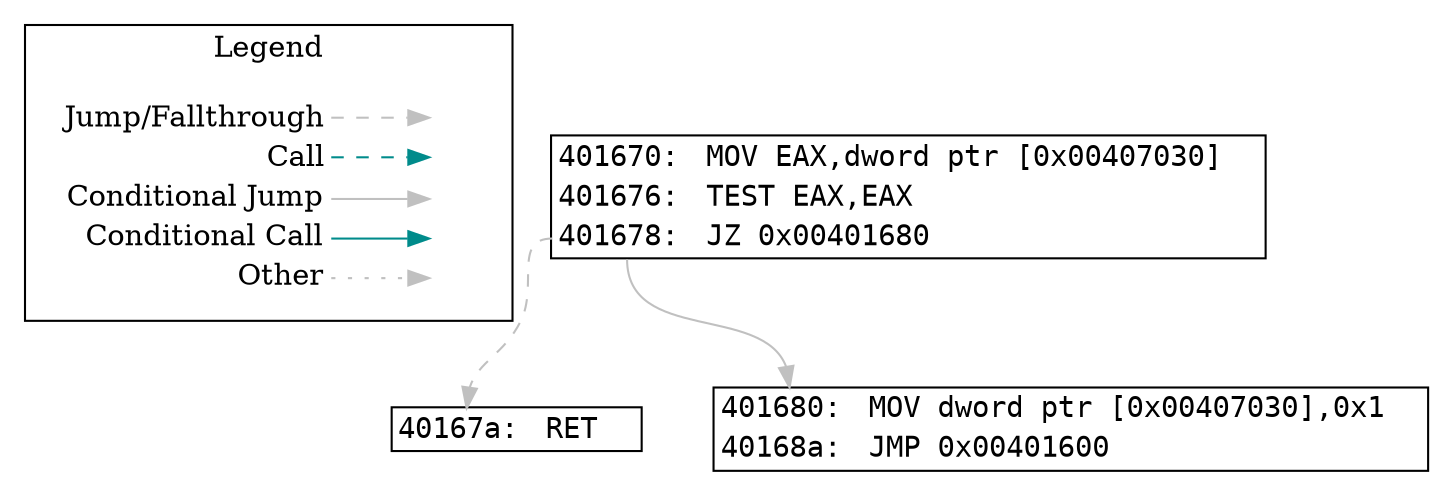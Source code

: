 digraph "func 0x401670" {
  newrank=true;
  // Flow Type Legend
  subgraph cluster_01 { 
    rank=same;
    node [shape=plaintext]
    label = "Legend";
    key [label=<<table border="0" cellpadding="2" cellspacing="0" cellborder="0">
                  <tr><td align="right" port="i1">Jump/Fallthrough</td></tr>
                  <tr><td align="right" port="i2">Call</td></tr>
                  <tr><td align="right" port="i3">Conditional Jump</td></tr>
                  <tr><td align="right" port="i4">Conditional Call</td></tr>
                  <tr><td align="right" port="i5">Other</td></tr>
               </table>>];
    key2 [label=<<table border="0" cellpadding="2" cellspacing="0" cellborder="0">
                   <tr><td port="i1">&nbsp;</td></tr>
                   <tr><td port="i2">&nbsp;</td></tr>
                   <tr><td port="i3">&nbsp;</td></tr>
                   <tr><td port="i4">&nbsp;</td></tr>
                   <tr><td port="i5">&nbsp;</td></tr>
                </table>>];
    key:i1:e -> key2:i1:w [color=gray style=dashed];
    key:i2:e -> key2:i2:w [color=cyan4 style=dashed];
    key:i3:e -> key2:i3:w [color=gray];
    key:i4:e -> key2:i4:w [color=cyan4];
    key:i5:e -> key2:i5:w [color=gray style=dotted];
  }
  bb_401670 [shape=plaintext label=<
    <TABLE BORDER="1" CELLBORDER="0" CELLSPACING="0">
      <TR>
        <TD PORT="insn_401670" ALIGN="RIGHT"><FONT FACE="monospace">401670: </FONT></TD>
        <TD ALIGN="LEFT"><FONT FACE="monospace">MOV EAX,dword ptr [0x00407030]</FONT></TD>
        <TD>&nbsp;&nbsp;&nbsp;</TD> // for spacing
      </TR>
      <TR>
        <TD PORT="insn_401676" ALIGN="RIGHT"><FONT FACE="monospace">401676: </FONT></TD>
        <TD ALIGN="LEFT"><FONT FACE="monospace">TEST EAX,EAX</FONT></TD>
        <TD>&nbsp;&nbsp;&nbsp;</TD> // for spacing
      </TR>
      <TR>
        <TD PORT="insn_401678" ALIGN="RIGHT"><FONT FACE="monospace">401678: </FONT></TD>
        <TD ALIGN="LEFT"><FONT FACE="monospace">JZ 0x00401680</FONT></TD>
        <TD>&nbsp;&nbsp;&nbsp;</TD> // for spacing
      </TR>
    </TABLE>>];
  bb_40167a [shape=plaintext label=<
    <TABLE BORDER="1" CELLBORDER="0" CELLSPACING="0">
      <TR>
        <TD PORT="insn_40167a" ALIGN="RIGHT"><FONT FACE="monospace">40167a: </FONT></TD>
        <TD ALIGN="LEFT"><FONT FACE="monospace">RET</FONT></TD>
        <TD>&nbsp;&nbsp;&nbsp;</TD> // for spacing
      </TR>
    </TABLE>>];
  bb_401680 [shape=plaintext label=<
    <TABLE BORDER="1" CELLBORDER="0" CELLSPACING="0">
      <TR>
        <TD PORT="insn_401680" ALIGN="RIGHT"><FONT FACE="monospace">401680: </FONT></TD>
        <TD ALIGN="LEFT"><FONT FACE="monospace">MOV dword ptr [0x00407030],0x1</FONT></TD>
        <TD>&nbsp;&nbsp;&nbsp;</TD> // for spacing
      </TR>
      <TR>
        <TD PORT="insn_40168a" ALIGN="RIGHT"><FONT FACE="monospace">40168a: </FONT></TD>
        <TD ALIGN="LEFT"><FONT FACE="monospace">JMP 0x00401600</FONT></TD>
        <TD>&nbsp;&nbsp;&nbsp;</TD> // for spacing
      </TR>
    </TABLE>>];
  bb_401670:insn_401678 -> bb_401680:insn_401680 [color=gray style=solid tooltip="CONDITIONAL_JUMP"];
  bb_401670:insn_401678 -> bb_40167a:insn_40167a [color=gray style=dashed tooltip="FALL_THROUGH"];
}